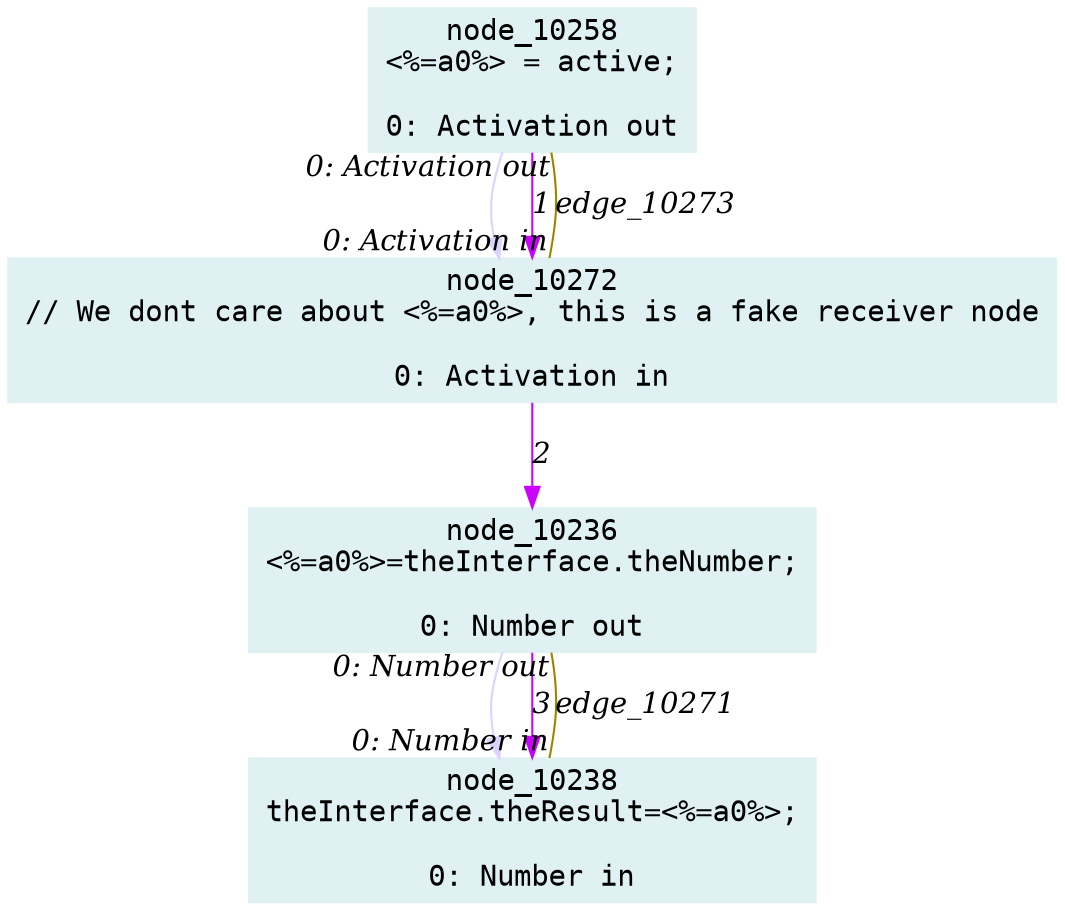 digraph g{node_10236 [shape="box", style="filled", color="#dff1f2", fontname="Courier", label="node_10236
<%=a0%>=theInterface.theNumber;

0: Number out" ]
node_10238 [shape="box", style="filled", color="#dff1f2", fontname="Courier", label="node_10238
theInterface.theResult=<%=a0%>;

0: Number in" ]
node_10258 [shape="box", style="filled", color="#dff1f2", fontname="Courier", label="node_10258
<%=a0%> = active;

0: Activation out" ]
node_10272 [shape="box", style="filled", color="#dff1f2", fontname="Courier", label="node_10272
// We dont care about <%=a0%>, this is a fake receiver node

0: Activation in" ]
node_10236 -> node_10238 [dir=forward, arrowHead=normal, fontname="Times-Italic", arrowsize=1, color="#ddd2ff", label="",  headlabel="", taillabel="" ]
node_10258 -> node_10272 [dir=forward, arrowHead=normal, fontname="Times-Italic", arrowsize=1, color="#ddd2ff", label="",  headlabel="", taillabel="" ]
node_10258 -> node_10272 [dir=forward, arrowHead=normal, fontname="Times-Italic", arrowsize=1, color="#cc00ff", label="1",  headlabel="", taillabel="" ]
node_10272 -> node_10236 [dir=forward, arrowHead=normal, fontname="Times-Italic", arrowsize=1, color="#cc00ff", label="2",  headlabel="", taillabel="" ]
node_10236 -> node_10238 [dir=forward, arrowHead=normal, fontname="Times-Italic", arrowsize=1, color="#cc00ff", label="3",  headlabel="", taillabel="" ]
node_10238 -> node_10236 [dir=none, arrowHead=none, fontname="Times-Italic", arrowsize=1, color="#9d8400", label="edge_10271",  headlabel="0: Number out", taillabel="0: Number in" ]
node_10258 -> node_10272 [dir=none, arrowHead=none, fontname="Times-Italic", arrowsize=1, color="#9d8400", label="edge_10273",  headlabel="0: Activation in", taillabel="0: Activation out" ]
}
